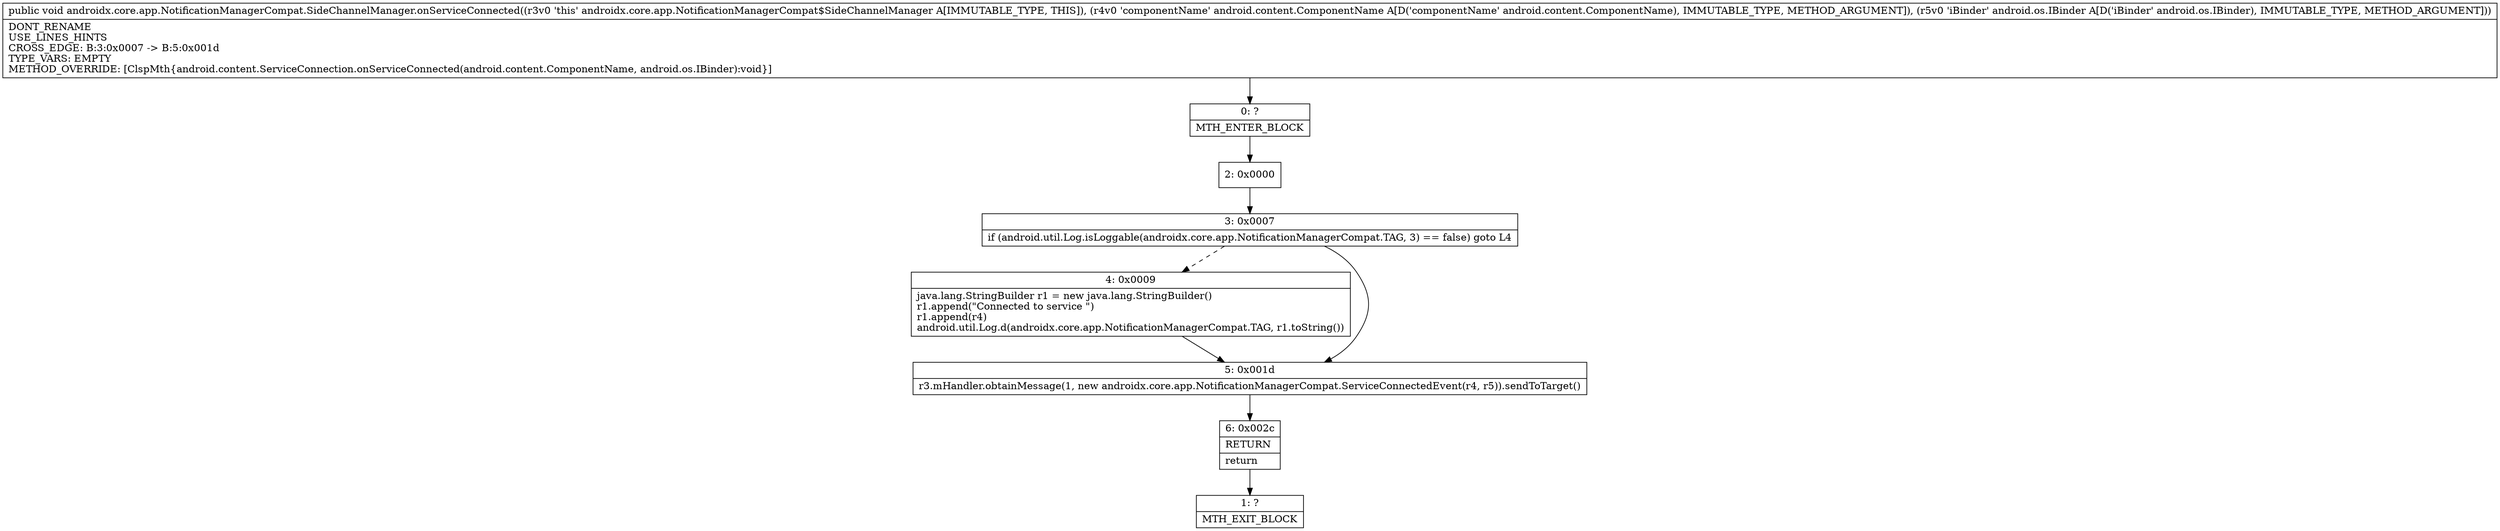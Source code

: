 digraph "CFG forandroidx.core.app.NotificationManagerCompat.SideChannelManager.onServiceConnected(Landroid\/content\/ComponentName;Landroid\/os\/IBinder;)V" {
Node_0 [shape=record,label="{0\:\ ?|MTH_ENTER_BLOCK\l}"];
Node_2 [shape=record,label="{2\:\ 0x0000}"];
Node_3 [shape=record,label="{3\:\ 0x0007|if (android.util.Log.isLoggable(androidx.core.app.NotificationManagerCompat.TAG, 3) == false) goto L4\l}"];
Node_4 [shape=record,label="{4\:\ 0x0009|java.lang.StringBuilder r1 = new java.lang.StringBuilder()\lr1.append(\"Connected to service \")\lr1.append(r4)\landroid.util.Log.d(androidx.core.app.NotificationManagerCompat.TAG, r1.toString())\l}"];
Node_5 [shape=record,label="{5\:\ 0x001d|r3.mHandler.obtainMessage(1, new androidx.core.app.NotificationManagerCompat.ServiceConnectedEvent(r4, r5)).sendToTarget()\l}"];
Node_6 [shape=record,label="{6\:\ 0x002c|RETURN\l|return\l}"];
Node_1 [shape=record,label="{1\:\ ?|MTH_EXIT_BLOCK\l}"];
MethodNode[shape=record,label="{public void androidx.core.app.NotificationManagerCompat.SideChannelManager.onServiceConnected((r3v0 'this' androidx.core.app.NotificationManagerCompat$SideChannelManager A[IMMUTABLE_TYPE, THIS]), (r4v0 'componentName' android.content.ComponentName A[D('componentName' android.content.ComponentName), IMMUTABLE_TYPE, METHOD_ARGUMENT]), (r5v0 'iBinder' android.os.IBinder A[D('iBinder' android.os.IBinder), IMMUTABLE_TYPE, METHOD_ARGUMENT]))  | DONT_RENAME\lUSE_LINES_HINTS\lCROSS_EDGE: B:3:0x0007 \-\> B:5:0x001d\lTYPE_VARS: EMPTY\lMETHOD_OVERRIDE: [ClspMth\{android.content.ServiceConnection.onServiceConnected(android.content.ComponentName, android.os.IBinder):void\}]\l}"];
MethodNode -> Node_0;Node_0 -> Node_2;
Node_2 -> Node_3;
Node_3 -> Node_4[style=dashed];
Node_3 -> Node_5;
Node_4 -> Node_5;
Node_5 -> Node_6;
Node_6 -> Node_1;
}

